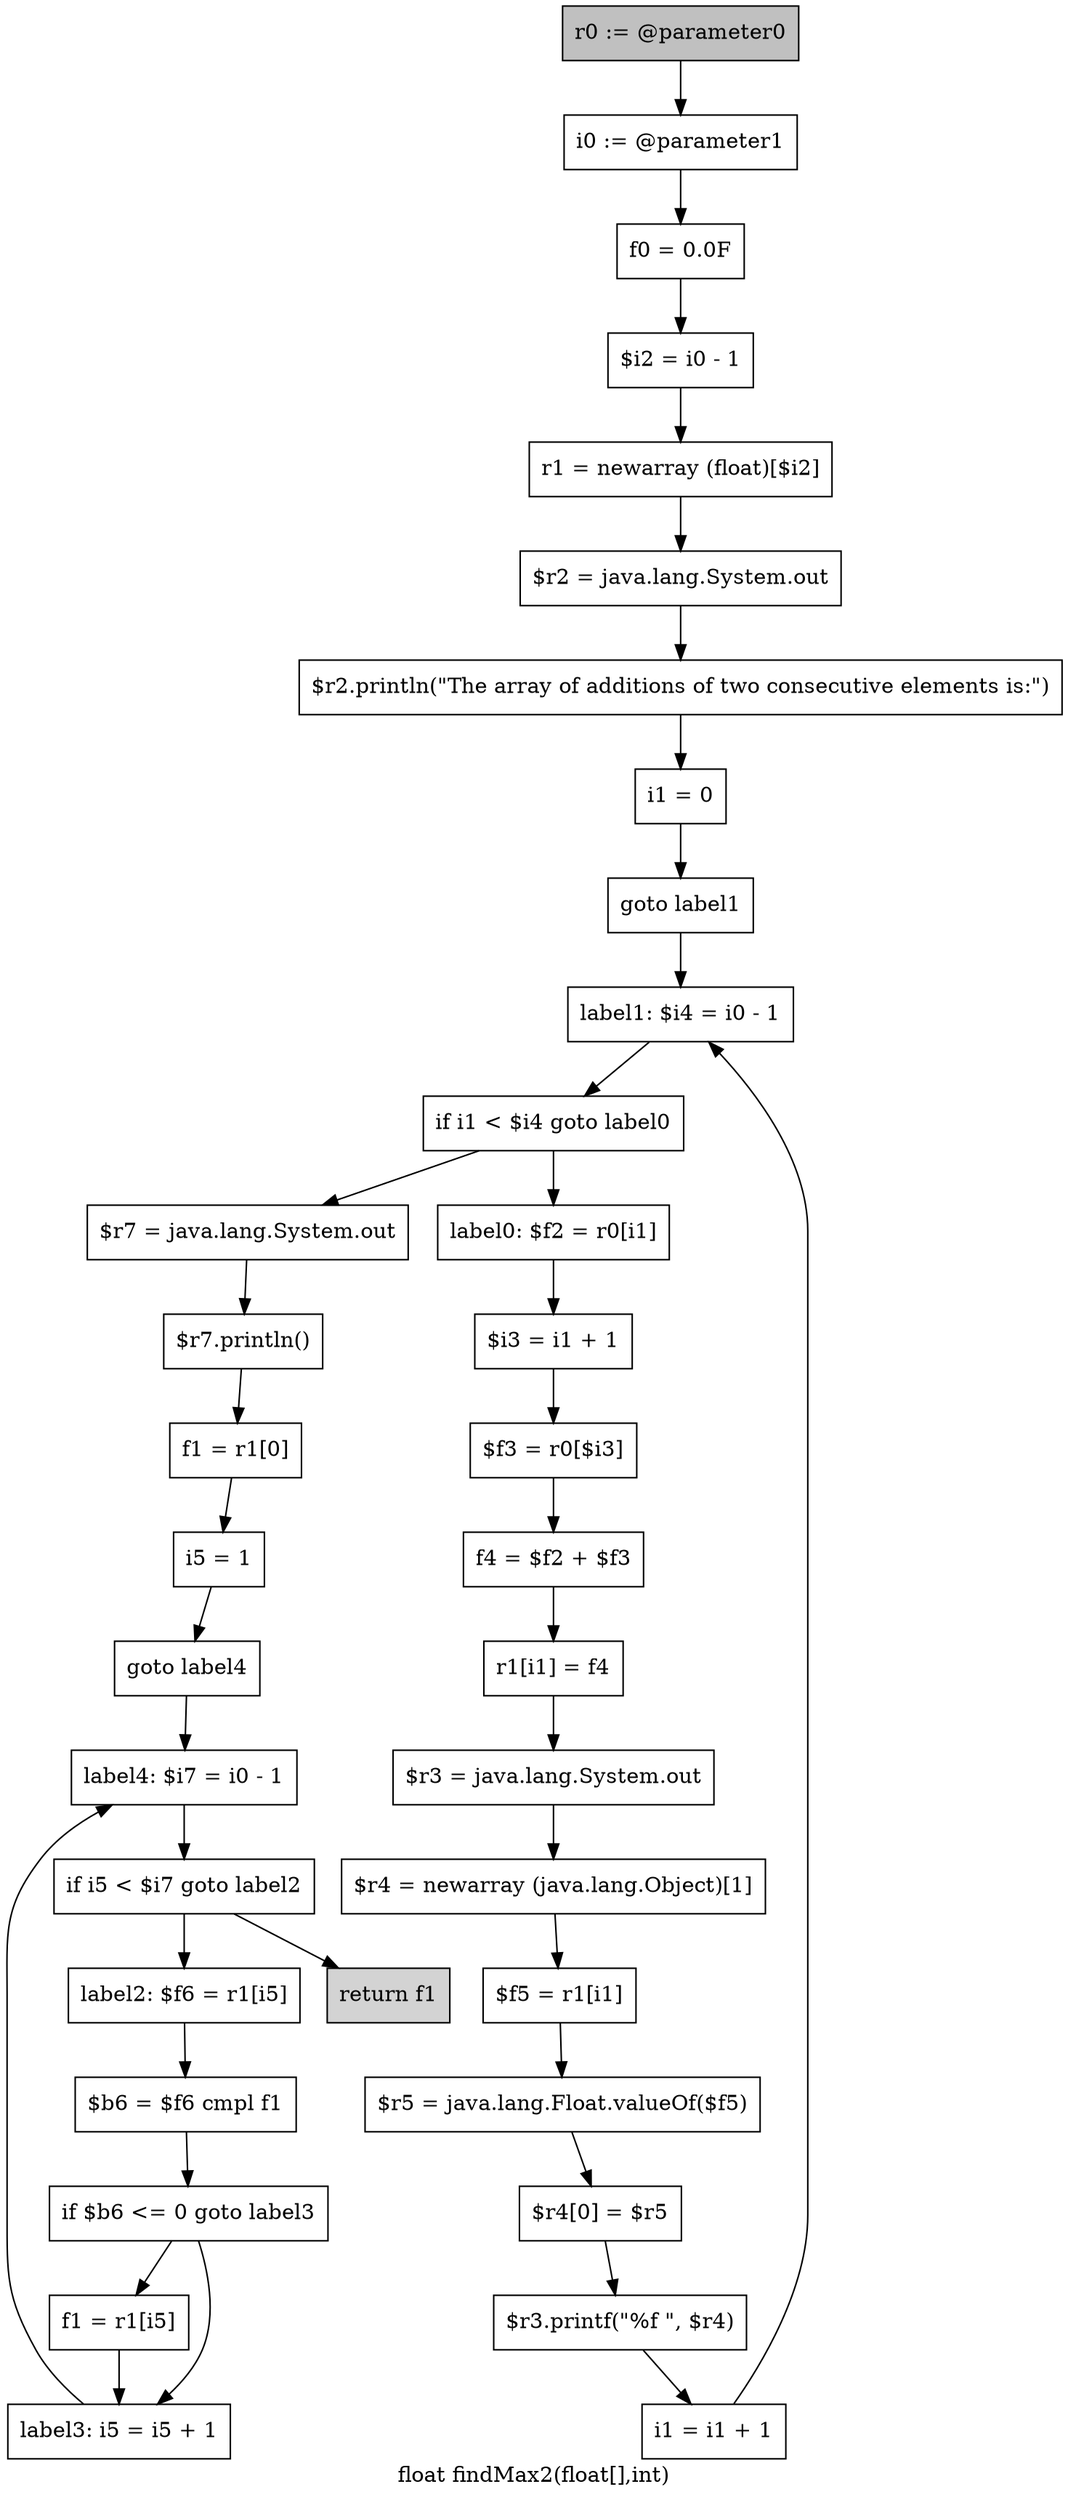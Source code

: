 digraph "float findMax2(float[],int)" {
    label="float findMax2(float[],int)";
    node [shape=box];
    "0" [style=filled,fillcolor=gray,label="r0 := @parameter0",];
    "1" [label="i0 := @parameter1",];
    "0"->"1";
    "2" [label="f0 = 0.0F",];
    "1"->"2";
    "3" [label="$i2 = i0 - 1",];
    "2"->"3";
    "4" [label="r1 = newarray (float)[$i2]",];
    "3"->"4";
    "5" [label="$r2 = java.lang.System.out",];
    "4"->"5";
    "6" [label="$r2.println(\"The array of additions of two consecutive elements is:\")",];
    "5"->"6";
    "7" [label="i1 = 0",];
    "6"->"7";
    "8" [label="goto label1",];
    "7"->"8";
    "21" [label="label1: $i4 = i0 - 1",];
    "8"->"21";
    "9" [label="label0: $f2 = r0[i1]",];
    "10" [label="$i3 = i1 + 1",];
    "9"->"10";
    "11" [label="$f3 = r0[$i3]",];
    "10"->"11";
    "12" [label="f4 = $f2 + $f3",];
    "11"->"12";
    "13" [label="r1[i1] = f4",];
    "12"->"13";
    "14" [label="$r3 = java.lang.System.out",];
    "13"->"14";
    "15" [label="$r4 = newarray (java.lang.Object)[1]",];
    "14"->"15";
    "16" [label="$f5 = r1[i1]",];
    "15"->"16";
    "17" [label="$r5 = java.lang.Float.valueOf($f5)",];
    "16"->"17";
    "18" [label="$r4[0] = $r5",];
    "17"->"18";
    "19" [label="$r3.printf(\"%f \", $r4)",];
    "18"->"19";
    "20" [label="i1 = i1 + 1",];
    "19"->"20";
    "20"->"21";
    "22" [label="if i1 < $i4 goto label0",];
    "21"->"22";
    "22"->"9";
    "23" [label="$r7 = java.lang.System.out",];
    "22"->"23";
    "24" [label="$r7.println()",];
    "23"->"24";
    "25" [label="f1 = r1[0]",];
    "24"->"25";
    "26" [label="i5 = 1",];
    "25"->"26";
    "27" [label="goto label4",];
    "26"->"27";
    "33" [label="label4: $i7 = i0 - 1",];
    "27"->"33";
    "28" [label="label2: $f6 = r1[i5]",];
    "29" [label="$b6 = $f6 cmpl f1",];
    "28"->"29";
    "30" [label="if $b6 <= 0 goto label3",];
    "29"->"30";
    "31" [label="f1 = r1[i5]",];
    "30"->"31";
    "32" [label="label3: i5 = i5 + 1",];
    "30"->"32";
    "31"->"32";
    "32"->"33";
    "34" [label="if i5 < $i7 goto label2",];
    "33"->"34";
    "34"->"28";
    "35" [style=filled,fillcolor=lightgray,label="return f1",];
    "34"->"35";
}

